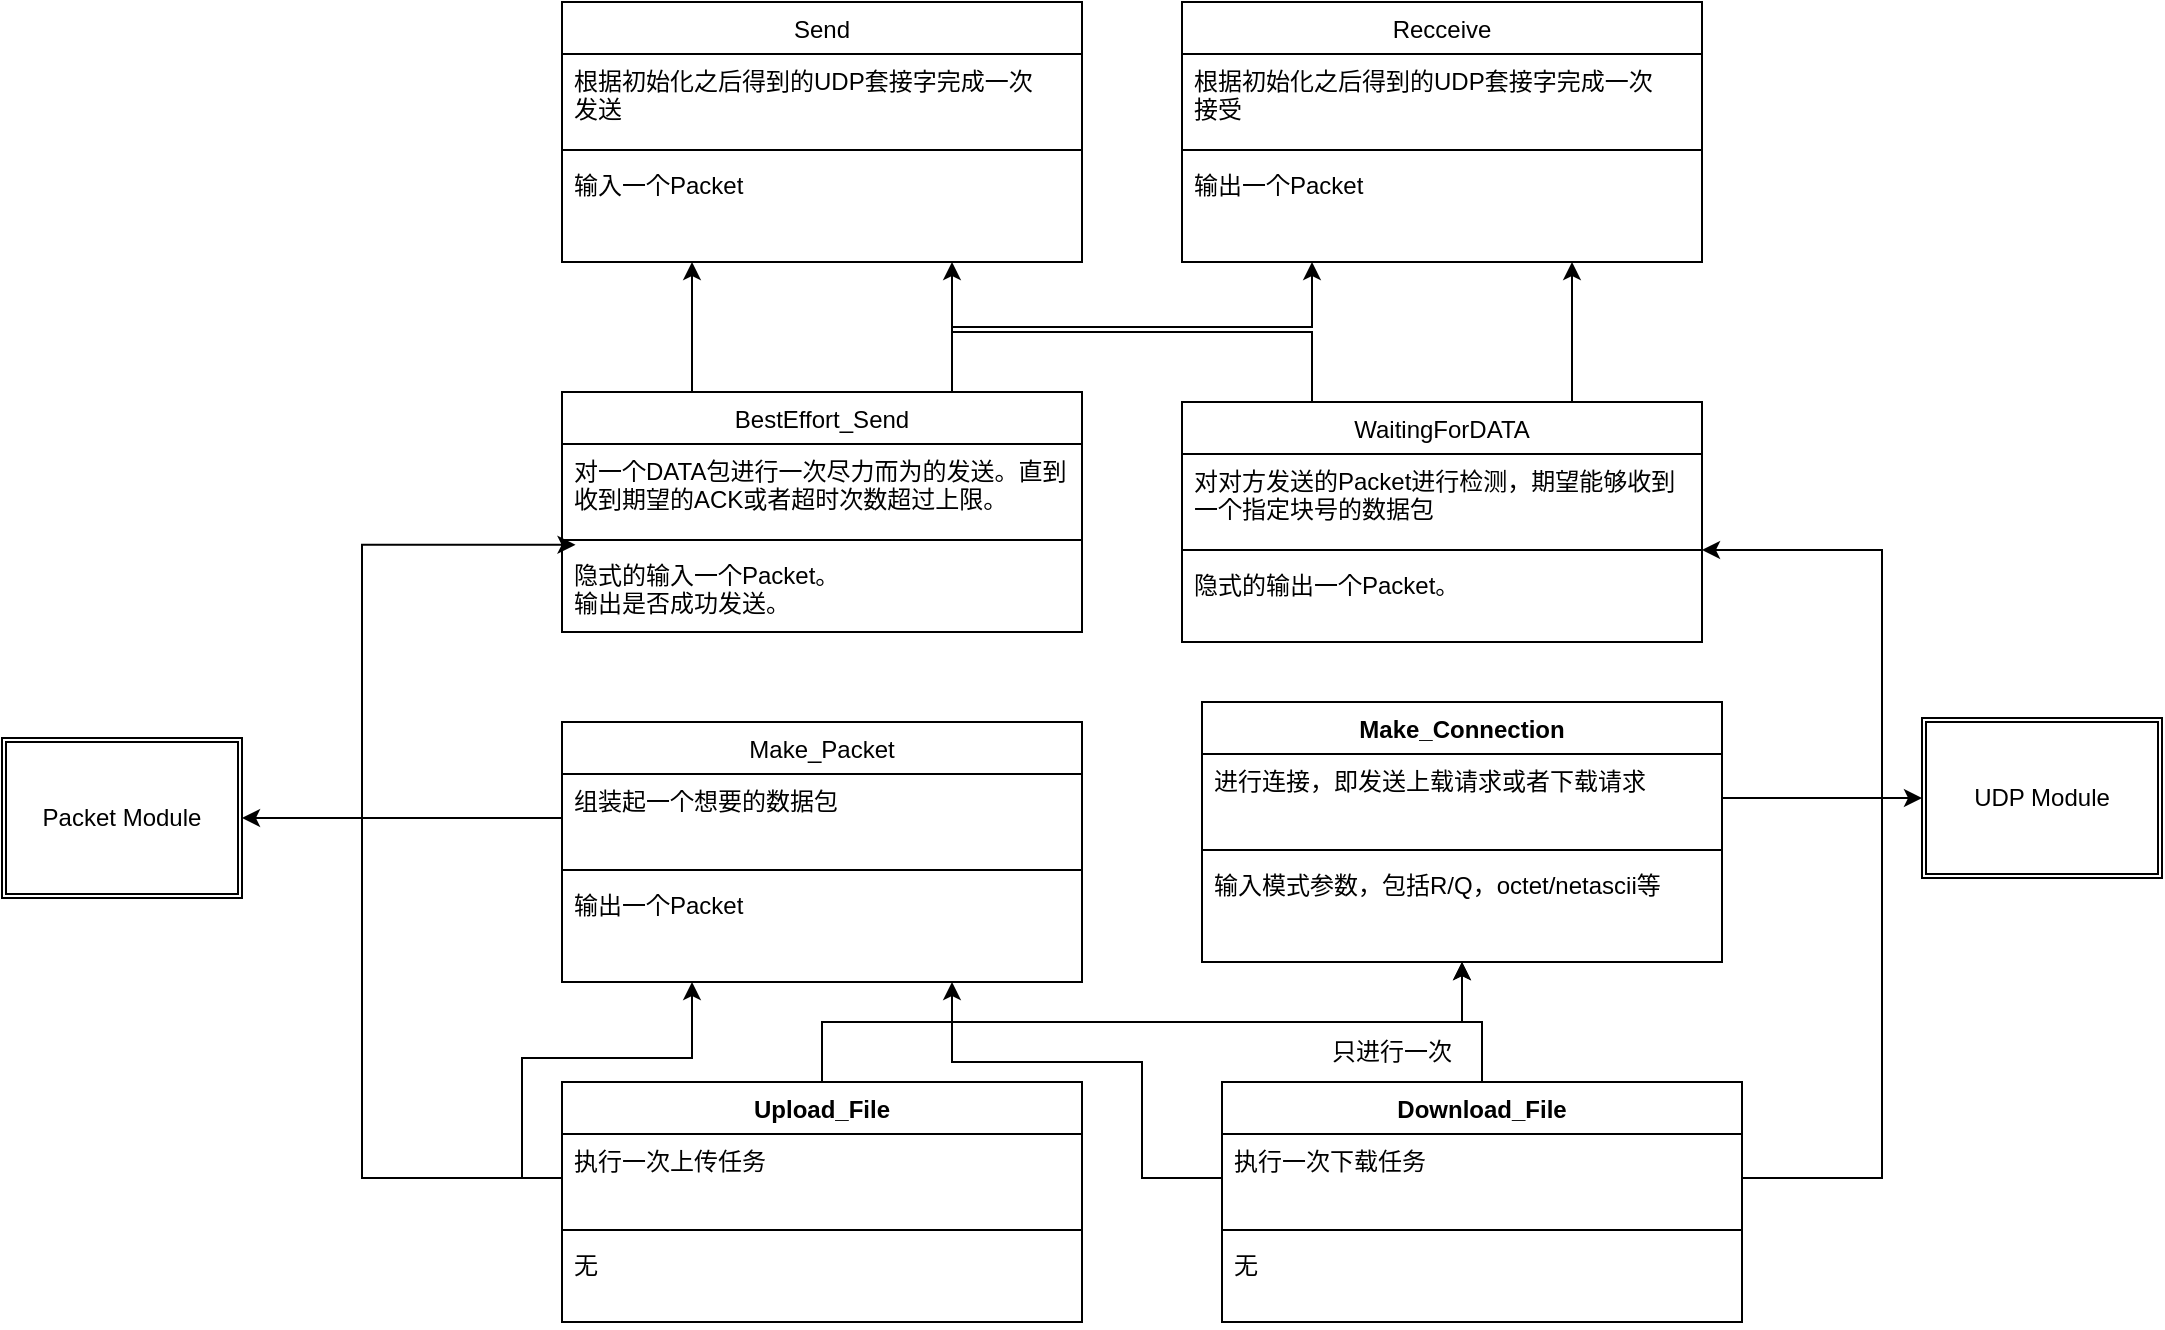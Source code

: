 <mxfile version="16.1.2" type="onedrive"><diagram id="1Ffiu0xQOZ1WdAsSHrMB" name="Page-1"><mxGraphModel dx="1326" dy="748" grid="1" gridSize="10" guides="1" tooltips="1" connect="1" arrows="1" fold="1" page="1" pageScale="1" pageWidth="3300" pageHeight="4681" math="0" shadow="0"><root><mxCell id="0"/><mxCell id="1" parent="0"/><mxCell id="lvArGs42t1nL9NGrl3GA-2" value="Packet Module" style="shape=ext;double=1;rounded=0;whiteSpace=wrap;html=1;" vertex="1" parent="1"><mxGeometry x="100" y="648" width="120" height="80" as="geometry"/></mxCell><mxCell id="lvArGs42t1nL9NGrl3GA-3" value="UDP Module" style="shape=ext;double=1;rounded=0;whiteSpace=wrap;html=1;" vertex="1" parent="1"><mxGeometry x="1060" y="638" width="120" height="80" as="geometry"/></mxCell><mxCell id="lvArGs42t1nL9NGrl3GA-4" value="Send" style="swimlane;fontStyle=0;align=center;verticalAlign=top;childLayout=stackLayout;horizontal=1;startSize=26;horizontalStack=0;resizeParent=1;resizeLast=0;collapsible=1;marginBottom=0;rounded=0;shadow=0;strokeWidth=1;" vertex="1" parent="1"><mxGeometry x="380" y="280" width="260" height="130" as="geometry"><mxRectangle x="550" y="140" width="160" height="26" as="alternateBounds"/></mxGeometry></mxCell><mxCell id="lvArGs42t1nL9NGrl3GA-5" value="根据初始化之后得到的UDP套接字完成一次&#10;发送" style="text;align=left;verticalAlign=top;spacingLeft=4;spacingRight=4;overflow=hidden;rotatable=0;points=[[0,0.5],[1,0.5]];portConstraint=eastwest;" vertex="1" parent="lvArGs42t1nL9NGrl3GA-4"><mxGeometry y="26" width="260" height="44" as="geometry"/></mxCell><mxCell id="lvArGs42t1nL9NGrl3GA-6" value="" style="line;html=1;strokeWidth=1;align=left;verticalAlign=middle;spacingTop=-1;spacingLeft=3;spacingRight=3;rotatable=0;labelPosition=right;points=[];portConstraint=eastwest;" vertex="1" parent="lvArGs42t1nL9NGrl3GA-4"><mxGeometry y="70" width="260" height="8" as="geometry"/></mxCell><mxCell id="lvArGs42t1nL9NGrl3GA-7" value="输入一个Packet" style="text;align=left;verticalAlign=top;spacingLeft=4;spacingRight=4;overflow=hidden;rotatable=0;points=[[0,0.5],[1,0.5]];portConstraint=eastwest;" vertex="1" parent="lvArGs42t1nL9NGrl3GA-4"><mxGeometry y="78" width="260" height="42" as="geometry"/></mxCell><mxCell id="lvArGs42t1nL9NGrl3GA-8" value="Recceive" style="swimlane;fontStyle=0;align=center;verticalAlign=top;childLayout=stackLayout;horizontal=1;startSize=26;horizontalStack=0;resizeParent=1;resizeLast=0;collapsible=1;marginBottom=0;rounded=0;shadow=0;strokeWidth=1;" vertex="1" parent="1"><mxGeometry x="690" y="280" width="260" height="130" as="geometry"><mxRectangle x="550" y="140" width="160" height="26" as="alternateBounds"/></mxGeometry></mxCell><mxCell id="lvArGs42t1nL9NGrl3GA-9" value="根据初始化之后得到的UDP套接字完成一次&#10;接受" style="text;align=left;verticalAlign=top;spacingLeft=4;spacingRight=4;overflow=hidden;rotatable=0;points=[[0,0.5],[1,0.5]];portConstraint=eastwest;" vertex="1" parent="lvArGs42t1nL9NGrl3GA-8"><mxGeometry y="26" width="260" height="44" as="geometry"/></mxCell><mxCell id="lvArGs42t1nL9NGrl3GA-10" value="" style="line;html=1;strokeWidth=1;align=left;verticalAlign=middle;spacingTop=-1;spacingLeft=3;spacingRight=3;rotatable=0;labelPosition=right;points=[];portConstraint=eastwest;" vertex="1" parent="lvArGs42t1nL9NGrl3GA-8"><mxGeometry y="70" width="260" height="8" as="geometry"/></mxCell><mxCell id="lvArGs42t1nL9NGrl3GA-11" value="输出一个Packet" style="text;align=left;verticalAlign=top;spacingLeft=4;spacingRight=4;overflow=hidden;rotatable=0;points=[[0,0.5],[1,0.5]];portConstraint=eastwest;" vertex="1" parent="lvArGs42t1nL9NGrl3GA-8"><mxGeometry y="78" width="260" height="42" as="geometry"/></mxCell><mxCell id="lvArGs42t1nL9NGrl3GA-12" value="Make_Packet" style="swimlane;fontStyle=0;align=center;verticalAlign=top;childLayout=stackLayout;horizontal=1;startSize=26;horizontalStack=0;resizeParent=1;resizeLast=0;collapsible=1;marginBottom=0;rounded=0;shadow=0;strokeWidth=1;" vertex="1" parent="1"><mxGeometry x="380" y="640" width="260" height="130" as="geometry"><mxRectangle x="550" y="140" width="160" height="26" as="alternateBounds"/></mxGeometry></mxCell><mxCell id="lvArGs42t1nL9NGrl3GA-13" value="组装起一个想要的数据包" style="text;align=left;verticalAlign=top;spacingLeft=4;spacingRight=4;overflow=hidden;rotatable=0;points=[[0,0.5],[1,0.5]];portConstraint=eastwest;" vertex="1" parent="lvArGs42t1nL9NGrl3GA-12"><mxGeometry y="26" width="260" height="44" as="geometry"/></mxCell><mxCell id="lvArGs42t1nL9NGrl3GA-14" value="" style="line;html=1;strokeWidth=1;align=left;verticalAlign=middle;spacingTop=-1;spacingLeft=3;spacingRight=3;rotatable=0;labelPosition=right;points=[];portConstraint=eastwest;" vertex="1" parent="lvArGs42t1nL9NGrl3GA-12"><mxGeometry y="70" width="260" height="8" as="geometry"/></mxCell><mxCell id="lvArGs42t1nL9NGrl3GA-15" value="输出一个Packet" style="text;align=left;verticalAlign=top;spacingLeft=4;spacingRight=4;overflow=hidden;rotatable=0;points=[[0,0.5],[1,0.5]];portConstraint=eastwest;" vertex="1" parent="lvArGs42t1nL9NGrl3GA-12"><mxGeometry y="78" width="260" height="42" as="geometry"/></mxCell><mxCell id="lvArGs42t1nL9NGrl3GA-56" style="edgeStyle=orthogonalEdgeStyle;rounded=0;orthogonalLoop=1;jettySize=auto;html=1;exitX=0.5;exitY=0;exitDx=0;exitDy=0;" edge="1" parent="1" source="lvArGs42t1nL9NGrl3GA-24"><mxGeometry relative="1" as="geometry"><mxPoint x="509.385" y="475.077" as="targetPoint"/></mxGeometry></mxCell><mxCell id="lvArGs42t1nL9NGrl3GA-57" style="edgeStyle=orthogonalEdgeStyle;rounded=0;orthogonalLoop=1;jettySize=auto;html=1;exitX=0.75;exitY=0;exitDx=0;exitDy=0;entryX=0.25;entryY=1;entryDx=0;entryDy=0;" edge="1" parent="1" source="lvArGs42t1nL9NGrl3GA-24" target="lvArGs42t1nL9NGrl3GA-8"><mxGeometry relative="1" as="geometry"/></mxCell><mxCell id="lvArGs42t1nL9NGrl3GA-60" style="edgeStyle=orthogonalEdgeStyle;rounded=0;orthogonalLoop=1;jettySize=auto;html=1;exitX=0.25;exitY=0;exitDx=0;exitDy=0;entryX=0.25;entryY=1;entryDx=0;entryDy=0;" edge="1" parent="1" source="lvArGs42t1nL9NGrl3GA-24" target="lvArGs42t1nL9NGrl3GA-4"><mxGeometry relative="1" as="geometry"/></mxCell><mxCell id="lvArGs42t1nL9NGrl3GA-24" value="BestEffort_Send" style="swimlane;fontStyle=0;align=center;verticalAlign=top;childLayout=stackLayout;horizontal=1;startSize=26;horizontalStack=0;resizeParent=1;resizeLast=0;collapsible=1;marginBottom=0;rounded=0;shadow=0;strokeWidth=1;" vertex="1" parent="1"><mxGeometry x="380" y="475" width="260" height="120" as="geometry"><mxRectangle x="550" y="140" width="160" height="26" as="alternateBounds"/></mxGeometry></mxCell><mxCell id="lvArGs42t1nL9NGrl3GA-25" value="对一个DATA包进行一次尽力而为的发送。直到&#10;收到期望的ACK或者超时次数超过上限。" style="text;align=left;verticalAlign=top;spacingLeft=4;spacingRight=4;overflow=hidden;rotatable=0;points=[[0,0.5],[1,0.5]];portConstraint=eastwest;" vertex="1" parent="lvArGs42t1nL9NGrl3GA-24"><mxGeometry y="26" width="260" height="44" as="geometry"/></mxCell><mxCell id="lvArGs42t1nL9NGrl3GA-26" value="" style="line;html=1;strokeWidth=1;align=left;verticalAlign=middle;spacingTop=-1;spacingLeft=3;spacingRight=3;rotatable=0;labelPosition=right;points=[];portConstraint=eastwest;" vertex="1" parent="lvArGs42t1nL9NGrl3GA-24"><mxGeometry y="70" width="260" height="8" as="geometry"/></mxCell><mxCell id="lvArGs42t1nL9NGrl3GA-27" value="隐式的输入一个Packet。&#10;输出是否成功发送。" style="text;align=left;verticalAlign=top;spacingLeft=4;spacingRight=4;overflow=hidden;rotatable=0;points=[[0,0.5],[1,0.5]];portConstraint=eastwest;" vertex="1" parent="lvArGs42t1nL9NGrl3GA-24"><mxGeometry y="78" width="260" height="42" as="geometry"/></mxCell><mxCell id="lvArGs42t1nL9NGrl3GA-58" style="edgeStyle=orthogonalEdgeStyle;rounded=0;orthogonalLoop=1;jettySize=auto;html=1;exitX=0.75;exitY=0;exitDx=0;exitDy=0;entryX=0.75;entryY=1;entryDx=0;entryDy=0;" edge="1" parent="1" source="lvArGs42t1nL9NGrl3GA-28" target="lvArGs42t1nL9NGrl3GA-8"><mxGeometry relative="1" as="geometry"/></mxCell><mxCell id="lvArGs42t1nL9NGrl3GA-59" style="edgeStyle=orthogonalEdgeStyle;rounded=0;orthogonalLoop=1;jettySize=auto;html=1;exitX=0.25;exitY=0;exitDx=0;exitDy=0;entryX=0.75;entryY=1;entryDx=0;entryDy=0;" edge="1" parent="1" source="lvArGs42t1nL9NGrl3GA-28" target="lvArGs42t1nL9NGrl3GA-4"><mxGeometry relative="1" as="geometry"/></mxCell><mxCell id="lvArGs42t1nL9NGrl3GA-28" value="WaitingForDATA" style="swimlane;fontStyle=0;align=center;verticalAlign=top;childLayout=stackLayout;horizontal=1;startSize=26;horizontalStack=0;resizeParent=1;resizeLast=0;collapsible=1;marginBottom=0;rounded=0;shadow=0;strokeWidth=1;" vertex="1" parent="1"><mxGeometry x="690" y="480" width="260" height="120" as="geometry"><mxRectangle x="550" y="140" width="160" height="26" as="alternateBounds"/></mxGeometry></mxCell><mxCell id="lvArGs42t1nL9NGrl3GA-29" value="对对方发送的Packet进行检测，期望能够收到&#10;一个指定块号的数据包" style="text;align=left;verticalAlign=top;spacingLeft=4;spacingRight=4;overflow=hidden;rotatable=0;points=[[0,0.5],[1,0.5]];portConstraint=eastwest;" vertex="1" parent="lvArGs42t1nL9NGrl3GA-28"><mxGeometry y="26" width="260" height="44" as="geometry"/></mxCell><mxCell id="lvArGs42t1nL9NGrl3GA-30" value="" style="line;html=1;strokeWidth=1;align=left;verticalAlign=middle;spacingTop=-1;spacingLeft=3;spacingRight=3;rotatable=0;labelPosition=right;points=[];portConstraint=eastwest;" vertex="1" parent="lvArGs42t1nL9NGrl3GA-28"><mxGeometry y="70" width="260" height="8" as="geometry"/></mxCell><mxCell id="lvArGs42t1nL9NGrl3GA-31" value="隐式的输出一个Packet。" style="text;align=left;verticalAlign=top;spacingLeft=4;spacingRight=4;overflow=hidden;rotatable=0;points=[[0,0.5],[1,0.5]];portConstraint=eastwest;" vertex="1" parent="lvArGs42t1nL9NGrl3GA-28"><mxGeometry y="78" width="260" height="30" as="geometry"/></mxCell><mxCell id="lvArGs42t1nL9NGrl3GA-32" value="Make_Connection" style="swimlane;fontStyle=1;align=center;verticalAlign=top;childLayout=stackLayout;horizontal=1;startSize=26;horizontalStack=0;resizeParent=1;resizeLast=0;collapsible=1;marginBottom=0;rounded=0;shadow=0;strokeWidth=1;" vertex="1" parent="1"><mxGeometry x="700" y="630" width="260" height="130" as="geometry"><mxRectangle x="550" y="140" width="160" height="26" as="alternateBounds"/></mxGeometry></mxCell><mxCell id="lvArGs42t1nL9NGrl3GA-33" value="进行连接，即发送上载请求或者下载请求" style="text;align=left;verticalAlign=top;spacingLeft=4;spacingRight=4;overflow=hidden;rotatable=0;points=[[0,0.5],[1,0.5]];portConstraint=eastwest;" vertex="1" parent="lvArGs42t1nL9NGrl3GA-32"><mxGeometry y="26" width="260" height="44" as="geometry"/></mxCell><mxCell id="lvArGs42t1nL9NGrl3GA-34" value="" style="line;html=1;strokeWidth=1;align=left;verticalAlign=middle;spacingTop=-1;spacingLeft=3;spacingRight=3;rotatable=0;labelPosition=right;points=[];portConstraint=eastwest;" vertex="1" parent="lvArGs42t1nL9NGrl3GA-32"><mxGeometry y="70" width="260" height="8" as="geometry"/></mxCell><mxCell id="lvArGs42t1nL9NGrl3GA-49" style="edgeStyle=orthogonalEdgeStyle;rounded=0;orthogonalLoop=1;jettySize=auto;html=1;exitX=0.5;exitY=0;exitDx=0;exitDy=0;entryX=0.5;entryY=1;entryDx=0;entryDy=0;" edge="1" parent="1" source="lvArGs42t1nL9NGrl3GA-37" target="lvArGs42t1nL9NGrl3GA-32"><mxGeometry relative="1" as="geometry"/></mxCell><mxCell id="lvArGs42t1nL9NGrl3GA-37" value="Upload_File" style="swimlane;fontStyle=1;align=center;verticalAlign=top;childLayout=stackLayout;horizontal=1;startSize=26;horizontalStack=0;resizeParent=1;resizeLast=0;collapsible=1;marginBottom=0;rounded=0;shadow=0;strokeWidth=1;" vertex="1" parent="1"><mxGeometry x="380" y="820" width="260" height="120" as="geometry"><mxRectangle x="550" y="140" width="160" height="26" as="alternateBounds"/></mxGeometry></mxCell><mxCell id="lvArGs42t1nL9NGrl3GA-38" value="执行一次上传任务" style="text;align=left;verticalAlign=top;spacingLeft=4;spacingRight=4;overflow=hidden;rotatable=0;points=[[0,0.5],[1,0.5]];portConstraint=eastwest;" vertex="1" parent="lvArGs42t1nL9NGrl3GA-37"><mxGeometry y="26" width="260" height="44" as="geometry"/></mxCell><mxCell id="lvArGs42t1nL9NGrl3GA-39" value="" style="line;html=1;strokeWidth=1;align=left;verticalAlign=middle;spacingTop=-1;spacingLeft=3;spacingRight=3;rotatable=0;labelPosition=right;points=[];portConstraint=eastwest;" vertex="1" parent="lvArGs42t1nL9NGrl3GA-37"><mxGeometry y="70" width="260" height="8" as="geometry"/></mxCell><mxCell id="lvArGs42t1nL9NGrl3GA-40" value="无" style="text;align=left;verticalAlign=top;spacingLeft=4;spacingRight=4;overflow=hidden;rotatable=0;points=[[0,0.5],[1,0.5]];portConstraint=eastwest;" vertex="1" parent="lvArGs42t1nL9NGrl3GA-37"><mxGeometry y="78" width="260" height="42" as="geometry"/></mxCell><mxCell id="lvArGs42t1nL9NGrl3GA-47" style="edgeStyle=orthogonalEdgeStyle;rounded=0;orthogonalLoop=1;jettySize=auto;html=1;exitX=0.5;exitY=0;exitDx=0;exitDy=0;entryX=0.5;entryY=1;entryDx=0;entryDy=0;" edge="1" parent="1" source="lvArGs42t1nL9NGrl3GA-41" target="lvArGs42t1nL9NGrl3GA-32"><mxGeometry relative="1" as="geometry"/></mxCell><mxCell id="lvArGs42t1nL9NGrl3GA-41" value="Download_File" style="swimlane;fontStyle=1;align=center;verticalAlign=top;childLayout=stackLayout;horizontal=1;startSize=26;horizontalStack=0;resizeParent=1;resizeLast=0;collapsible=1;marginBottom=0;rounded=0;shadow=0;strokeWidth=1;" vertex="1" parent="1"><mxGeometry x="710" y="820" width="260" height="120" as="geometry"><mxRectangle x="550" y="140" width="160" height="26" as="alternateBounds"/></mxGeometry></mxCell><mxCell id="lvArGs42t1nL9NGrl3GA-42" value="执行一次下载任务" style="text;align=left;verticalAlign=top;spacingLeft=4;spacingRight=4;overflow=hidden;rotatable=0;points=[[0,0.5],[1,0.5]];portConstraint=eastwest;" vertex="1" parent="lvArGs42t1nL9NGrl3GA-41"><mxGeometry y="26" width="260" height="44" as="geometry"/></mxCell><mxCell id="lvArGs42t1nL9NGrl3GA-43" value="" style="line;html=1;strokeWidth=1;align=left;verticalAlign=middle;spacingTop=-1;spacingLeft=3;spacingRight=3;rotatable=0;labelPosition=right;points=[];portConstraint=eastwest;" vertex="1" parent="lvArGs42t1nL9NGrl3GA-41"><mxGeometry y="70" width="260" height="8" as="geometry"/></mxCell><mxCell id="lvArGs42t1nL9NGrl3GA-44" value="无" style="text;align=left;verticalAlign=top;spacingLeft=4;spacingRight=4;overflow=hidden;rotatable=0;points=[[0,0.5],[1,0.5]];portConstraint=eastwest;" vertex="1" parent="lvArGs42t1nL9NGrl3GA-41"><mxGeometry y="78" width="260" height="42" as="geometry"/></mxCell><mxCell id="lvArGs42t1nL9NGrl3GA-35" value="输入模式参数，包括R/Q，octet/netascii等" style="text;align=left;verticalAlign=top;spacingLeft=4;spacingRight=4;overflow=hidden;rotatable=0;points=[[0,0.5],[1,0.5]];portConstraint=eastwest;" vertex="1" parent="1"><mxGeometry x="700" y="708" width="260" height="42" as="geometry"/></mxCell><mxCell id="lvArGs42t1nL9NGrl3GA-48" value="只进行一次" style="text;html=1;strokeColor=none;fillColor=none;align=center;verticalAlign=middle;whiteSpace=wrap;rounded=0;" vertex="1" parent="1"><mxGeometry x="740" y="790" width="110" height="30" as="geometry"/></mxCell><mxCell id="lvArGs42t1nL9NGrl3GA-50" style="edgeStyle=orthogonalEdgeStyle;rounded=0;orthogonalLoop=1;jettySize=auto;html=1;exitX=1;exitY=0.5;exitDx=0;exitDy=0;entryX=0;entryY=0.5;entryDx=0;entryDy=0;" edge="1" parent="1" source="lvArGs42t1nL9NGrl3GA-33" target="lvArGs42t1nL9NGrl3GA-3"><mxGeometry relative="1" as="geometry"/></mxCell><mxCell id="lvArGs42t1nL9NGrl3GA-51" style="edgeStyle=orthogonalEdgeStyle;rounded=0;orthogonalLoop=1;jettySize=auto;html=1;exitX=0;exitY=0.5;exitDx=0;exitDy=0;entryX=1;entryY=0.5;entryDx=0;entryDy=0;" edge="1" parent="1" source="lvArGs42t1nL9NGrl3GA-13" target="lvArGs42t1nL9NGrl3GA-2"><mxGeometry relative="1" as="geometry"/></mxCell><mxCell id="lvArGs42t1nL9NGrl3GA-62" style="edgeStyle=orthogonalEdgeStyle;rounded=0;orthogonalLoop=1;jettySize=auto;html=1;exitX=0;exitY=0.5;exitDx=0;exitDy=0;entryX=0.25;entryY=1;entryDx=0;entryDy=0;" edge="1" parent="1" source="lvArGs42t1nL9NGrl3GA-38" target="lvArGs42t1nL9NGrl3GA-12"><mxGeometry relative="1" as="geometry"/></mxCell><mxCell id="lvArGs42t1nL9NGrl3GA-63" style="edgeStyle=orthogonalEdgeStyle;rounded=0;orthogonalLoop=1;jettySize=auto;html=1;exitX=0;exitY=0.5;exitDx=0;exitDy=0;entryX=0.026;entryY=0.802;entryDx=0;entryDy=0;entryPerimeter=0;" edge="1" parent="1" source="lvArGs42t1nL9NGrl3GA-38" target="lvArGs42t1nL9NGrl3GA-26"><mxGeometry relative="1" as="geometry"><mxPoint x="280" y="500" as="targetPoint"/><Array as="points"><mxPoint x="280" y="868"/><mxPoint x="280" y="551"/></Array></mxGeometry></mxCell><mxCell id="lvArGs42t1nL9NGrl3GA-64" style="edgeStyle=orthogonalEdgeStyle;rounded=0;orthogonalLoop=1;jettySize=auto;html=1;exitX=1;exitY=0.5;exitDx=0;exitDy=0;" edge="1" parent="1" source="lvArGs42t1nL9NGrl3GA-42" target="lvArGs42t1nL9NGrl3GA-30"><mxGeometry relative="1" as="geometry"><mxPoint x="1020" y="550" as="targetPoint"/><Array as="points"><mxPoint x="1040" y="868"/><mxPoint x="1040" y="554"/></Array></mxGeometry></mxCell><mxCell id="lvArGs42t1nL9NGrl3GA-66" style="edgeStyle=orthogonalEdgeStyle;rounded=0;orthogonalLoop=1;jettySize=auto;html=1;exitX=0;exitY=0.5;exitDx=0;exitDy=0;entryX=0.75;entryY=1;entryDx=0;entryDy=0;" edge="1" parent="1" source="lvArGs42t1nL9NGrl3GA-42" target="lvArGs42t1nL9NGrl3GA-12"><mxGeometry relative="1" as="geometry"><Array as="points"><mxPoint x="670" y="868"/><mxPoint x="670" y="810"/><mxPoint x="575" y="810"/></Array></mxGeometry></mxCell></root></mxGraphModel></diagram></mxfile>